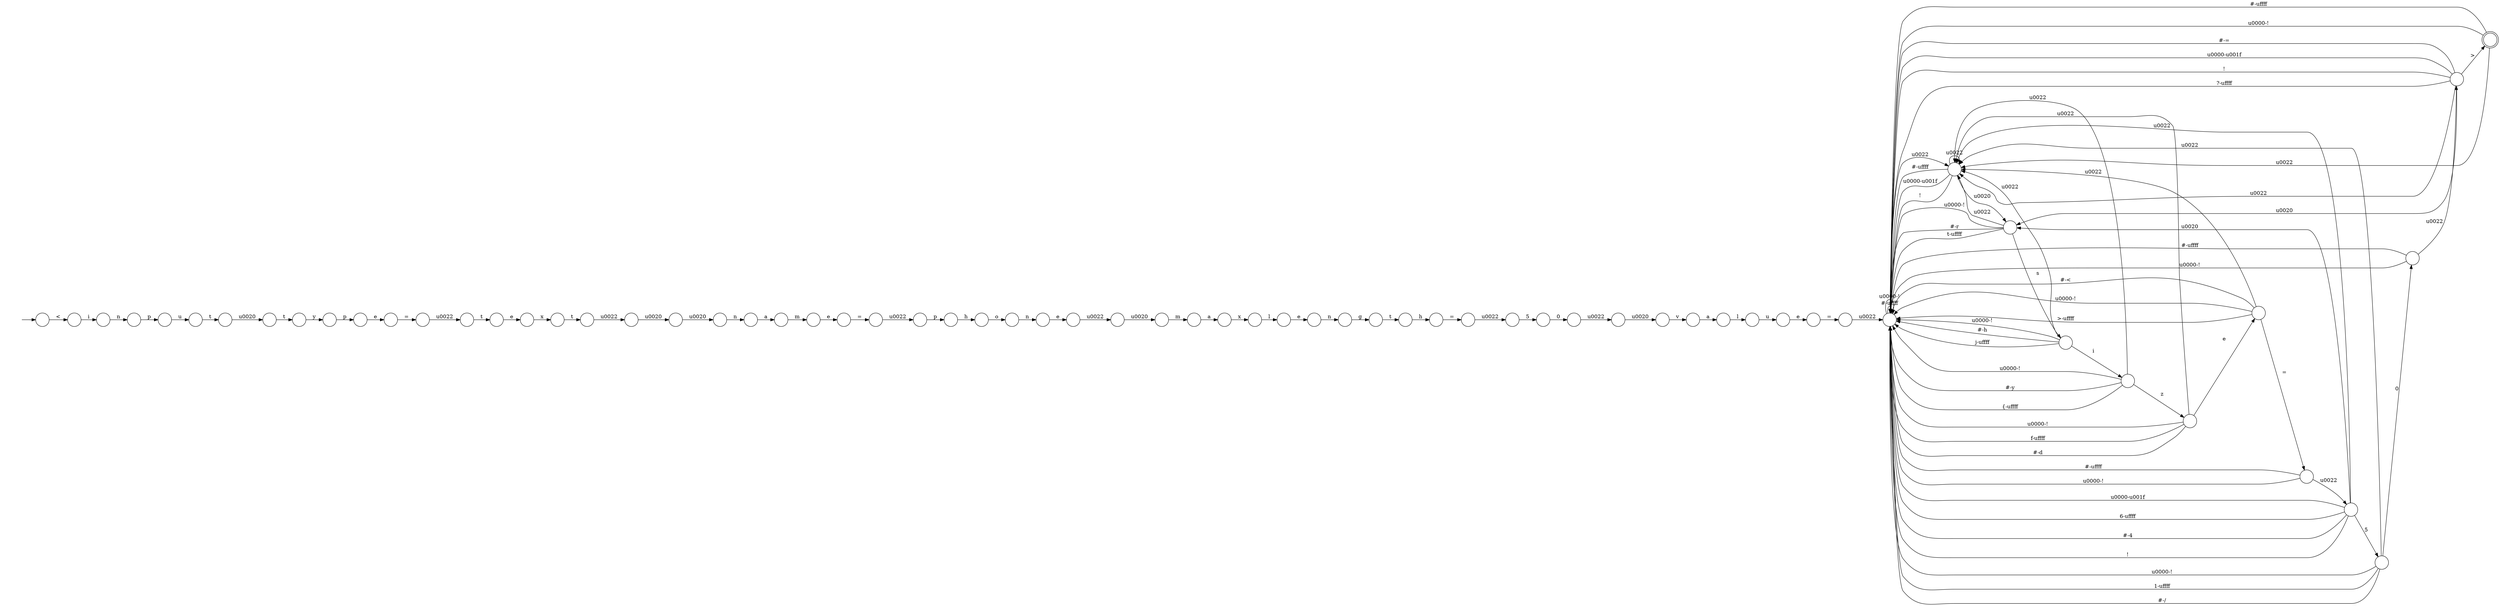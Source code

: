 digraph Automaton {
  rankdir = LR;
  0 [shape=circle,label=""];
  0 -> 62 [label="n"]
  1 [shape=circle,label=""];
  1 -> 45 [label="e"]
  2 [shape=circle,label=""];
  2 -> 60 [label="\u0022"]
  3 [shape=circle,label=""];
  3 -> 38 [label="="]
  3 -> 9 [label="\u0022"]
  3 -> 34 [label="#-<"]
  3 -> 34 [label="\u0000-!"]
  3 -> 34 [label=">-\uffff"]
  4 [shape=circle,label=""];
  4 -> 27 [label="v"]
  5 [shape=doublecircle,label=""];
  5 -> 9 [label="\u0022"]
  5 -> 34 [label="#-\uffff"]
  5 -> 34 [label="\u0000-!"]
  6 [shape=circle,label=""];
  6 -> 25 [label="t"]
  7 [shape=circle,label=""];
  7 -> 13 [label="l"]
  8 [shape=circle,label=""];
  8 -> 34 [label="\u0022"]
  9 [shape=circle,label=""];
  9 -> 9 [label="\u0022"]
  9 -> 34 [label="#-\uffff"]
  9 -> 34 [label="\u0000-\u001f"]
  9 -> 43 [label="\u0020"]
  9 -> 34 [label="!"]
  10 [shape=circle,label=""];
  10 -> 23 [label="l"]
  11 [shape=circle,label=""];
  11 -> 8 [label="="]
  12 [shape=circle,label=""];
  12 -> 18 [label="p"]
  13 [shape=circle,label=""];
  13 -> 29 [label="e"]
  14 [shape=circle,label=""];
  14 -> 15 [label="="]
  15 [shape=circle,label=""];
  15 -> 33 [label="\u0022"]
  16 [shape=circle,label=""];
  16 -> 14 [label="h"]
  17 [shape=circle,label=""];
  17 -> 11 [label="e"]
  18 [shape=circle,label=""];
  18 -> 28 [label="e"]
  19 [shape=circle,label=""];
  19 -> 57 [label="g"]
  20 [shape=circle,label=""];
  20 -> 9 [label="\u0022"]
  20 -> 34 [label="#-="]
  20 -> 5 [label=">"]
  20 -> 34 [label="\u0000-\u001f"]
  20 -> 43 [label="\u0020"]
  20 -> 34 [label="!"]
  20 -> 34 [label="?-\uffff"]
  21 [shape=circle,label=""];
  21 -> 54 [label="\u0020"]
  22 [shape=circle,label=""];
  22 -> 53 [label="o"]
  23 [shape=circle,label=""];
  23 -> 17 [label="u"]
  24 [shape=circle,label=""];
  24 -> 46 [label="m"]
  25 [shape=circle,label=""];
  25 -> 51 [label="\u0022"]
  26 [shape=circle,label=""];
  26 -> 32 [label="\u0022"]
  27 [shape=circle,label=""];
  27 -> 10 [label="a"]
  28 [shape=circle,label=""];
  28 -> 64 [label="="]
  29 [shape=circle,label=""];
  29 -> 19 [label="n"]
  30 [shape=circle,label=""];
  30 -> 9 [label="\u0022"]
  30 -> 34 [label="\u0000-!"]
  30 -> 63 [label="i"]
  30 -> 34 [label="#-h"]
  30 -> 34 [label="j-\uffff"]
  31 [shape=circle,label=""];
  31 -> 48 [label="p"]
  32 [shape=circle,label=""];
  32 -> 24 [label="\u0020"]
  33 [shape=circle,label=""];
  33 -> 49 [label="5"]
  34 [shape=circle,label=""];
  34 -> 9 [label="\u0022"]
  34 -> 34 [label="#-\uffff"]
  34 -> 34 [label="\u0000-!"]
  35 [shape=circle,label=""];
  35 -> 36 [label="e"]
  36 [shape=circle,label=""];
  36 -> 6 [label="x"]
  37 [shape=circle,label=""];
  37 -> 59 [label="\u0020"]
  38 [shape=circle,label=""];
  38 -> 41 [label="\u0022"]
  38 -> 34 [label="#-\uffff"]
  38 -> 34 [label="\u0000-!"]
  39 [shape=circle,label=""];
  39 -> 12 [label="y"]
  40 [shape=circle,label=""];
  40 -> 20 [label="\u0022"]
  40 -> 34 [label="#-\uffff"]
  40 -> 34 [label="\u0000-!"]
  41 [shape=circle,label=""];
  41 -> 9 [label="\u0022"]
  41 -> 34 [label="\u0000-\u001f"]
  41 -> 44 [label="5"]
  41 -> 43 [label="\u0020"]
  41 -> 34 [label="6-\uffff"]
  41 -> 34 [label="#-4"]
  41 -> 34 [label="!"]
  42 [shape=circle,label=""];
  42 -> 0 [label="i"]
  43 [shape=circle,label=""];
  43 -> 9 [label="\u0022"]
  43 -> 34 [label="\u0000-!"]
  43 -> 34 [label="#-r"]
  43 -> 30 [label="s"]
  43 -> 34 [label="t-\uffff"]
  44 [shape=circle,label=""];
  44 -> 9 [label="\u0022"]
  44 -> 34 [label="\u0000-!"]
  44 -> 34 [label="1-\uffff"]
  44 -> 40 [label="0"]
  44 -> 34 [label="#-/"]
  45 [shape=circle,label=""];
  45 -> 65 [label="="]
  46 [shape=circle,label=""];
  46 -> 67 [label="a"]
  47 [shape=circle,label=""];
  47 -> 26 [label="e"]
  48 [shape=circle,label=""];
  48 -> 22 [label="h"]
  49 [shape=circle,label=""];
  49 -> 2 [label="0"]
  50 [shape=circle,label=""];
  50 -> 52 [label="a"]
  51 [shape=circle,label=""];
  51 -> 21 [label="\u0020"]
  52 [shape=circle,label=""];
  52 -> 1 [label="m"]
  53 [shape=circle,label=""];
  53 -> 47 [label="n"]
  54 [shape=circle,label=""];
  54 -> 50 [label="n"]
  55 [shape=circle,label=""];
  55 -> 9 [label="\u0022"]
  55 -> 34 [label="\u0000-!"]
  55 -> 3 [label="e"]
  55 -> 34 [label="f-\uffff"]
  55 -> 34 [label="#-d"]
  56 [shape=circle,label=""];
  56 -> 37 [label="t"]
  57 [shape=circle,label=""];
  57 -> 16 [label="t"]
  58 [shape=circle,label=""];
  58 -> 35 [label="t"]
  59 [shape=circle,label=""];
  59 -> 39 [label="t"]
  60 [shape=circle,label=""];
  60 -> 4 [label="\u0020"]
  61 [shape=circle,label=""];
  initial [shape=plaintext,label=""];
  initial -> 61
  61 -> 42 [label="<"]
  62 [shape=circle,label=""];
  62 -> 66 [label="p"]
  63 [shape=circle,label=""];
  63 -> 55 [label="z"]
  63 -> 9 [label="\u0022"]
  63 -> 34 [label="\u0000-!"]
  63 -> 34 [label="#-y"]
  63 -> 34 [label="{-\uffff"]
  64 [shape=circle,label=""];
  64 -> 58 [label="\u0022"]
  65 [shape=circle,label=""];
  65 -> 31 [label="\u0022"]
  66 [shape=circle,label=""];
  66 -> 56 [label="u"]
  67 [shape=circle,label=""];
  67 -> 7 [label="x"]
}

